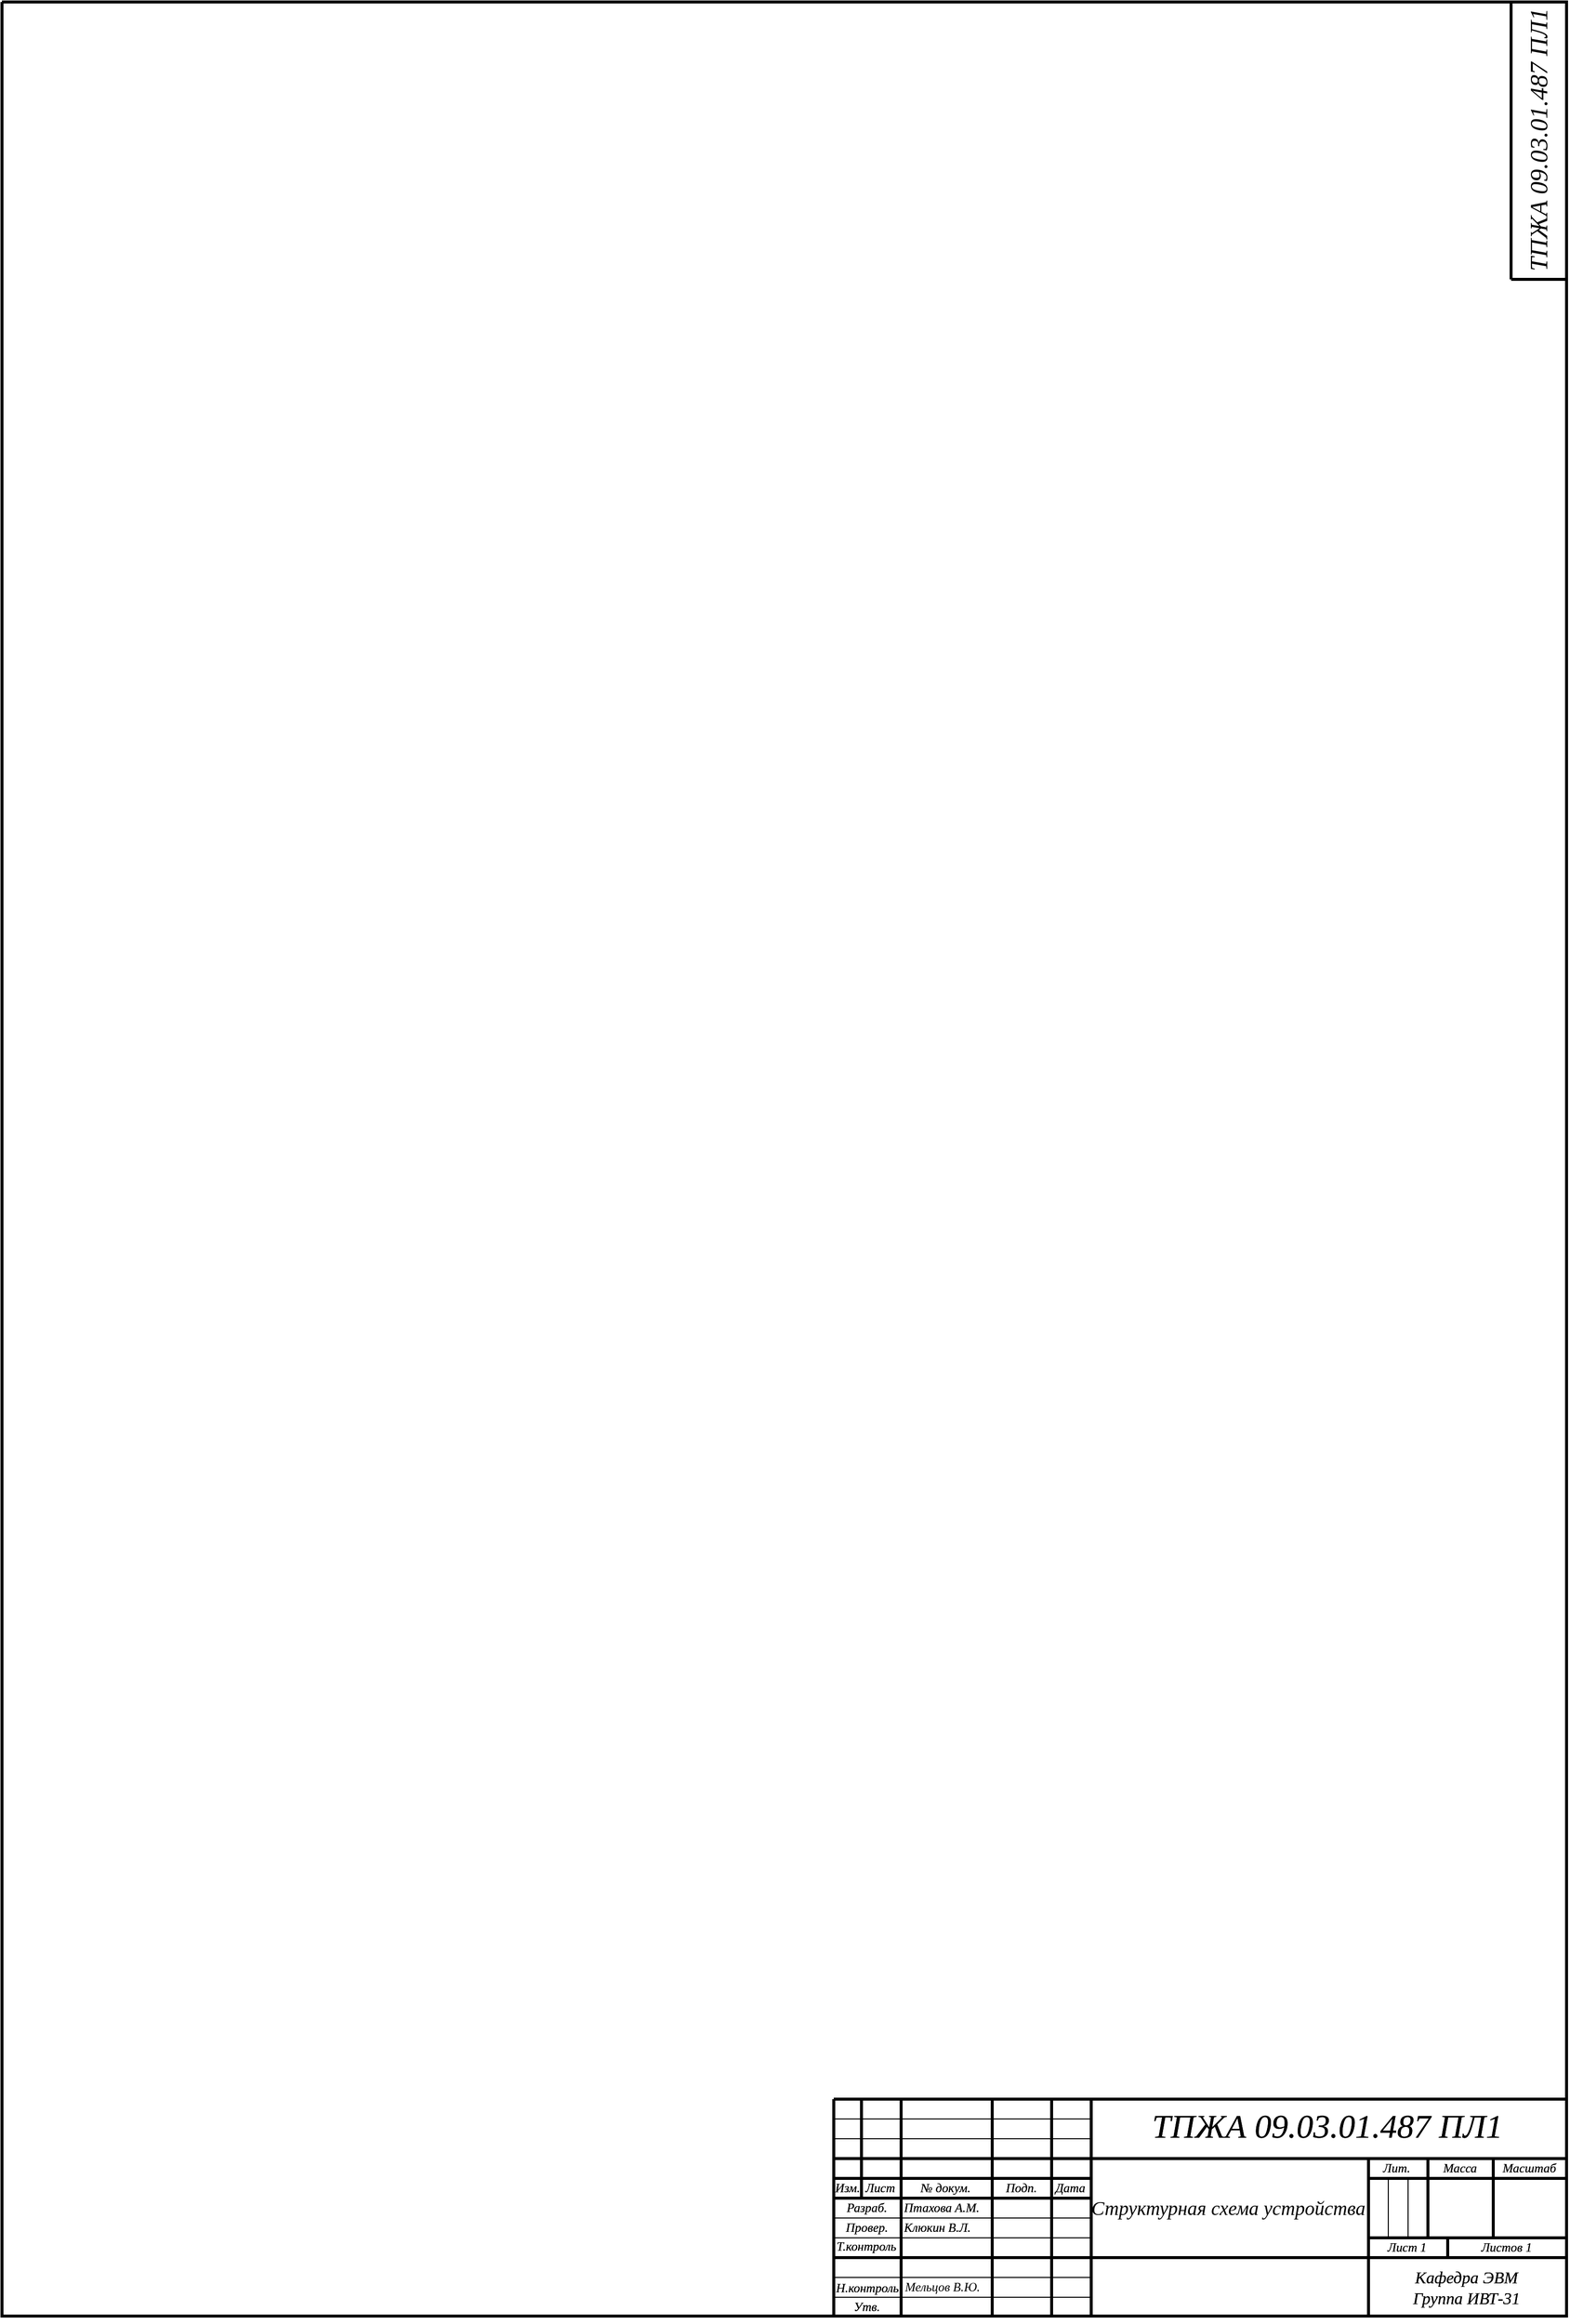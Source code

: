 <mxfile version="22.1.14" type="device">
  <diagram name="Страница — 1" id="F9aMmNUYxdNKwFEJwSNs">
    <mxGraphModel dx="5463" dy="10335" grid="1" gridSize="10" guides="1" tooltips="1" connect="1" arrows="1" fold="1" page="1" pageScale="1" pageWidth="1169" pageHeight="1654" math="0" shadow="0">
      <root>
        <mxCell id="0" />
        <mxCell id="1" parent="0" />
        <mxCell id="rEJHbTGSHuWmZIYcSW5n-1" value="&lt;div style=&quot;font-size: 1px&quot;&gt;&lt;/div&gt;" style="verticalAlign=middle;align=center;vsdxID=417;rotation=90;fillColor=none;gradientColor=none;shape=stencil(nZBLDoAgDERP0z3SIyjew0SURgSD+Lu9kMZoXLhwN9O+tukAlrNpJg1SzDH4QW/URgNYgZTkjA4UkwJUgGXng+6DX1zLfmoymdXo17xh5zmRJ6Q42BWCfc2oJfdAr+Yv+AP9Cb7OJ3H/2JG1HNGz/84klThPVCc=);strokeColor=#000000;strokeWidth=3;points=[];labelBackgroundColor=none;rounded=0;html=1;whiteSpace=wrap;" vertex="1" parent="1">
          <mxGeometry x="-4468" y="-8892" width="2336" height="1580" as="geometry" />
        </mxCell>
        <mxCell id="rEJHbTGSHuWmZIYcSW5n-2" value="" style="group" vertex="1" connectable="0" parent="1">
          <mxGeometry x="-3254" y="-7155" width="744" height="223" as="geometry" />
        </mxCell>
        <UserObject label="" tags="Фон" id="rEJHbTGSHuWmZIYcSW5n-3">
          <mxCell style="vsdxID=660;edgeStyle=none;startArrow=none;endArrow=none;startSize=5;endSize=5;strokeWidth=3;strokeColor=#000000;spacingTop=0;spacingBottom=0;spacingLeft=0;spacingRight=0;verticalAlign=middle;html=1;labelBackgroundColor=none;rounded=0;" edge="1" parent="rEJHbTGSHuWmZIYcSW5n-2">
            <mxGeometry relative="1" as="geometry">
              <Array as="points" />
              <mxPoint x="4" y="222" as="sourcePoint" />
              <mxPoint x="4" y="2" as="targetPoint" />
            </mxGeometry>
          </mxCell>
        </UserObject>
        <UserObject label="" tags="Фон" id="rEJHbTGSHuWmZIYcSW5n-4">
          <mxCell style="vsdxID=661;edgeStyle=none;startArrow=none;endArrow=none;startSize=5;endSize=5;strokeWidth=3;strokeColor=#000000;spacingTop=0;spacingBottom=0;spacingLeft=0;spacingRight=0;verticalAlign=middle;html=1;labelBackgroundColor=none;rounded=0;" edge="1" parent="rEJHbTGSHuWmZIYcSW5n-2">
            <mxGeometry relative="1" as="geometry">
              <mxPoint as="offset" />
              <Array as="points" />
              <mxPoint x="4" y="2" as="sourcePoint" />
              <mxPoint x="744" y="2" as="targetPoint" />
            </mxGeometry>
          </mxCell>
        </UserObject>
        <UserObject label="" tags="Фон" id="rEJHbTGSHuWmZIYcSW5n-5">
          <mxCell style="vsdxID=662;edgeStyle=none;startArrow=none;endArrow=none;startSize=5;endSize=5;strokeWidth=3;strokeColor=#000000;spacingTop=0;spacingBottom=0;spacingLeft=0;spacingRight=0;verticalAlign=middle;html=1;labelBackgroundColor=none;rounded=0;" edge="1" parent="rEJHbTGSHuWmZIYcSW5n-2">
            <mxGeometry relative="1" as="geometry">
              <mxPoint as="offset" />
              <Array as="points" />
              <mxPoint x="4" y="62" as="sourcePoint" />
              <mxPoint x="744" y="62" as="targetPoint" />
            </mxGeometry>
          </mxCell>
        </UserObject>
        <UserObject label="&lt;div style=&quot;font-size: 1px&quot;&gt;&lt;/div&gt;" tags="Фон" id="rEJHbTGSHuWmZIYcSW5n-6">
          <mxCell style="vsdxID=663;edgeStyle=none;startArrow=none;endArrow=none;startSize=5;endSize=5;strokeWidth=3;strokeColor=#000000;spacingTop=0;spacingBottom=0;spacingLeft=0;spacingRight=0;verticalAlign=middle;html=1;labelBackgroundColor=none;rounded=0;align=center;" edge="1" parent="rEJHbTGSHuWmZIYcSW5n-2">
            <mxGeometry relative="1" as="geometry">
              <mxPoint as="offset" />
              <Array as="points" />
              <mxPoint x="4" y="162" as="sourcePoint" />
              <mxPoint x="744" y="162" as="targetPoint" />
            </mxGeometry>
          </mxCell>
        </UserObject>
        <UserObject label="" tags="Фон" id="rEJHbTGSHuWmZIYcSW5n-7">
          <mxCell style="vsdxID=664;edgeStyle=none;startArrow=none;endArrow=none;startSize=5;endSize=5;strokeWidth=3;strokeColor=#000000;spacingTop=0;spacingBottom=0;spacingLeft=0;spacingRight=0;verticalAlign=middle;html=1;labelBackgroundColor=none;rounded=0;" edge="1" parent="rEJHbTGSHuWmZIYcSW5n-2">
            <mxGeometry relative="1" as="geometry">
              <Array as="points" />
              <mxPoint x="72" y="222" as="sourcePoint" />
              <mxPoint x="72" y="2" as="targetPoint" />
            </mxGeometry>
          </mxCell>
        </UserObject>
        <UserObject label="" tags="Фон" id="rEJHbTGSHuWmZIYcSW5n-8">
          <mxCell style="vsdxID=665;edgeStyle=none;startArrow=none;endArrow=none;startSize=5;endSize=5;strokeWidth=3;strokeColor=#000000;spacingTop=0;spacingBottom=0;spacingLeft=0;spacingRight=0;verticalAlign=middle;html=1;labelBackgroundColor=none;rounded=0;" edge="1" parent="rEJHbTGSHuWmZIYcSW5n-2">
            <mxGeometry relative="1" as="geometry">
              <Array as="points" />
              <mxPoint x="164" y="222" as="sourcePoint" />
              <mxPoint x="164" y="2" as="targetPoint" />
            </mxGeometry>
          </mxCell>
        </UserObject>
        <UserObject label="" tags="Фон" id="rEJHbTGSHuWmZIYcSW5n-9">
          <mxCell style="vsdxID=666;edgeStyle=none;startArrow=none;endArrow=none;startSize=5;endSize=5;strokeWidth=3;strokeColor=#000000;spacingTop=0;spacingBottom=0;spacingLeft=0;spacingRight=0;verticalAlign=middle;html=1;labelBackgroundColor=none;rounded=0;" edge="1" parent="rEJHbTGSHuWmZIYcSW5n-2">
            <mxGeometry relative="1" as="geometry">
              <Array as="points" />
              <mxPoint x="224" y="222" as="sourcePoint" />
              <mxPoint x="224" y="2" as="targetPoint" />
            </mxGeometry>
          </mxCell>
        </UserObject>
        <UserObject label="" tags="Фон" id="rEJHbTGSHuWmZIYcSW5n-10">
          <mxCell style="vsdxID=667;edgeStyle=none;startArrow=none;endArrow=none;startSize=5;endSize=5;strokeWidth=3;strokeColor=#000000;spacingTop=0;spacingBottom=0;spacingLeft=0;spacingRight=0;verticalAlign=middle;html=1;labelBackgroundColor=none;rounded=0;" edge="1" parent="rEJHbTGSHuWmZIYcSW5n-2">
            <mxGeometry relative="1" as="geometry">
              <Array as="points" />
              <mxPoint x="264" y="222" as="sourcePoint" />
              <mxPoint x="264" y="2" as="targetPoint" />
            </mxGeometry>
          </mxCell>
        </UserObject>
        <UserObject label="" tags="Фон" id="rEJHbTGSHuWmZIYcSW5n-11">
          <mxCell style="vsdxID=668;edgeStyle=none;startArrow=none;endArrow=none;startSize=5;endSize=5;strokeWidth=3;strokeColor=#000000;spacingTop=0;spacingBottom=0;spacingLeft=0;spacingRight=0;verticalAlign=middle;html=1;labelBackgroundColor=none;rounded=0;" edge="1" parent="rEJHbTGSHuWmZIYcSW5n-2">
            <mxGeometry relative="1" as="geometry">
              <Array as="points" />
              <mxPoint x="544" y="222" as="sourcePoint" />
              <mxPoint x="544" y="62" as="targetPoint" />
            </mxGeometry>
          </mxCell>
        </UserObject>
        <UserObject label="" tags="Фон" id="rEJHbTGSHuWmZIYcSW5n-12">
          <mxCell style="vsdxID=669;edgeStyle=none;startArrow=none;endArrow=none;startSize=5;endSize=5;strokeColor=#000000;spacingTop=0;spacingBottom=0;spacingLeft=0;spacingRight=0;verticalAlign=middle;html=1;labelBackgroundColor=none;rounded=0;" edge="1" parent="rEJHbTGSHuWmZIYcSW5n-2">
            <mxGeometry relative="1" as="geometry">
              <mxPoint as="offset" />
              <Array as="points" />
              <mxPoint x="4" y="202" as="sourcePoint" />
              <mxPoint x="264" y="202" as="targetPoint" />
            </mxGeometry>
          </mxCell>
        </UserObject>
        <UserObject label="&lt;div style=&quot;font-size: 1px&quot;&gt;&lt;/div&gt;" tags="Фон" id="rEJHbTGSHuWmZIYcSW5n-13">
          <mxCell style="vsdxID=670;edgeStyle=none;startArrow=none;endArrow=none;startSize=5;endSize=5;strokeColor=#000000;spacingTop=0;spacingBottom=0;spacingLeft=0;spacingRight=0;verticalAlign=middle;html=1;labelBackgroundColor=none;rounded=0;align=center;" edge="1" parent="rEJHbTGSHuWmZIYcSW5n-2">
            <mxGeometry relative="1" as="geometry">
              <mxPoint as="offset" />
              <Array as="points" />
              <mxPoint x="4" y="182" as="sourcePoint" />
              <mxPoint x="264" y="182" as="targetPoint" />
            </mxGeometry>
          </mxCell>
        </UserObject>
        <UserObject label="" tags="Фон" id="rEJHbTGSHuWmZIYcSW5n-14">
          <mxCell style="vsdxID=671;edgeStyle=none;startArrow=none;endArrow=none;startSize=5;endSize=5;strokeColor=#000000;spacingTop=0;spacingBottom=0;spacingLeft=0;spacingRight=0;verticalAlign=middle;html=1;labelBackgroundColor=none;rounded=0;" edge="1" parent="rEJHbTGSHuWmZIYcSW5n-2">
            <mxGeometry relative="1" as="geometry">
              <mxPoint as="offset" />
              <Array as="points" />
              <mxPoint x="4" y="142" as="sourcePoint" />
              <mxPoint x="264" y="142" as="targetPoint" />
            </mxGeometry>
          </mxCell>
        </UserObject>
        <UserObject label="" tags="Фон" id="rEJHbTGSHuWmZIYcSW5n-15">
          <mxCell style="vsdxID=672;edgeStyle=none;startArrow=none;endArrow=none;startSize=5;endSize=5;strokeColor=#000000;spacingTop=0;spacingBottom=0;spacingLeft=0;spacingRight=0;verticalAlign=middle;html=1;labelBackgroundColor=none;rounded=0;" edge="1" parent="rEJHbTGSHuWmZIYcSW5n-2">
            <mxGeometry relative="1" as="geometry">
              <mxPoint as="offset" />
              <Array as="points" />
              <mxPoint x="4" y="122" as="sourcePoint" />
              <mxPoint x="264" y="122" as="targetPoint" />
            </mxGeometry>
          </mxCell>
        </UserObject>
        <UserObject label="&lt;div style=&quot;font-size: 1px&quot;&gt;&lt;/div&gt;" tags="Фон" id="rEJHbTGSHuWmZIYcSW5n-16">
          <mxCell style="vsdxID=673;edgeStyle=none;startArrow=none;endArrow=none;startSize=5;endSize=5;strokeWidth=3;strokeColor=#000000;spacingTop=0;spacingBottom=0;spacingLeft=0;spacingRight=0;verticalAlign=middle;html=1;labelBackgroundColor=none;rounded=0;align=center;" edge="1" parent="rEJHbTGSHuWmZIYcSW5n-2">
            <mxGeometry relative="1" as="geometry">
              <mxPoint as="offset" />
              <Array as="points" />
              <mxPoint x="4" y="102" as="sourcePoint" />
              <mxPoint x="264" y="102" as="targetPoint" />
            </mxGeometry>
          </mxCell>
        </UserObject>
        <UserObject label="" tags="Фон" id="rEJHbTGSHuWmZIYcSW5n-17">
          <mxCell style="vsdxID=674;edgeStyle=none;startArrow=none;endArrow=none;startSize=5;endSize=5;strokeWidth=3;strokeColor=#000000;spacingTop=0;spacingBottom=0;spacingLeft=0;spacingRight=0;verticalAlign=middle;html=1;labelBackgroundColor=none;rounded=0;" edge="1" parent="rEJHbTGSHuWmZIYcSW5n-2">
            <mxGeometry relative="1" as="geometry">
              <mxPoint as="offset" />
              <Array as="points" />
              <mxPoint x="4" y="82" as="sourcePoint" />
              <mxPoint x="264" y="82" as="targetPoint" />
            </mxGeometry>
          </mxCell>
        </UserObject>
        <UserObject label="" tags="Фон" id="rEJHbTGSHuWmZIYcSW5n-18">
          <mxCell style="vsdxID=675;edgeStyle=none;startArrow=none;endArrow=none;startSize=5;endSize=5;strokeColor=#000000;spacingTop=0;spacingBottom=0;spacingLeft=0;spacingRight=0;verticalAlign=middle;html=1;labelBackgroundColor=none;rounded=0;" edge="1" parent="rEJHbTGSHuWmZIYcSW5n-2">
            <mxGeometry relative="1" as="geometry">
              <mxPoint as="offset" />
              <Array as="points" />
              <mxPoint x="4" y="42" as="sourcePoint" />
              <mxPoint x="264" y="42" as="targetPoint" />
            </mxGeometry>
          </mxCell>
        </UserObject>
        <UserObject label="" tags="Фон" id="rEJHbTGSHuWmZIYcSW5n-19">
          <mxCell style="vsdxID=676;edgeStyle=none;startArrow=none;endArrow=none;startSize=5;endSize=5;strokeColor=#000000;spacingTop=0;spacingBottom=0;spacingLeft=0;spacingRight=0;verticalAlign=middle;html=1;labelBackgroundColor=none;rounded=0;" edge="1" parent="rEJHbTGSHuWmZIYcSW5n-2">
            <mxGeometry relative="1" as="geometry">
              <mxPoint as="offset" />
              <Array as="points" />
              <mxPoint x="4" y="22" as="sourcePoint" />
              <mxPoint x="264" y="22" as="targetPoint" />
            </mxGeometry>
          </mxCell>
        </UserObject>
        <UserObject label="" tags="Фон" id="rEJHbTGSHuWmZIYcSW5n-20">
          <mxCell style="vsdxID=677;edgeStyle=none;startArrow=none;endArrow=none;startSize=5;endSize=5;strokeWidth=3;strokeColor=#000000;spacingTop=0;spacingBottom=0;spacingLeft=0;spacingRight=0;verticalAlign=middle;html=1;labelBackgroundColor=none;rounded=0;" edge="1" parent="rEJHbTGSHuWmZIYcSW5n-2">
            <mxGeometry relative="1" as="geometry">
              <Array as="points" />
              <mxPoint x="32" y="2" as="sourcePoint" />
              <mxPoint x="32" y="102" as="targetPoint" />
            </mxGeometry>
          </mxCell>
        </UserObject>
        <mxCell id="rEJHbTGSHuWmZIYcSW5n-21" value="&lt;div style=&quot;font-size: 1px&quot;&gt;&lt;/div&gt;" style="text;vsdxID=677;edgeStyle=none;startArrow=none;endArrow=none;startSize=5;endSize=5;strokeWidth=3;strokeColor=none;spacingTop=0;spacingBottom=0;spacingLeft=0;spacingRight=0;verticalAlign=middle;html=1;labelBackgroundColor=none;rounded=0;align=center;fillColor=none;gradientColor=none;whiteSpace=wrap;;html=1;;rotation=270" vertex="1" parent="rEJHbTGSHuWmZIYcSW5n-20">
          <mxGeometry width="100" height="1" relative="1" as="geometry">
            <mxPoint x="-50" y="-0.5" as="offset" />
          </mxGeometry>
        </mxCell>
        <UserObject label="" tags="Фон" id="rEJHbTGSHuWmZIYcSW5n-22">
          <mxCell style="vsdxID=678;edgeStyle=none;startArrow=none;endArrow=none;startSize=5;endSize=5;strokeWidth=3;strokeColor=#000000;spacingTop=0;spacingBottom=0;spacingLeft=0;spacingRight=0;verticalAlign=middle;html=1;labelBackgroundColor=none;rounded=0;" edge="1" parent="rEJHbTGSHuWmZIYcSW5n-2">
            <mxGeometry relative="1" as="geometry">
              <mxPoint as="offset" />
              <Array as="points" />
              <mxPoint x="544" y="142" as="sourcePoint" />
              <mxPoint x="744" y="142" as="targetPoint" />
            </mxGeometry>
          </mxCell>
        </UserObject>
        <UserObject label="" tags="Фон" id="rEJHbTGSHuWmZIYcSW5n-23">
          <mxCell style="vsdxID=679;edgeStyle=none;startArrow=none;endArrow=none;startSize=5;endSize=5;strokeWidth=3;strokeColor=#000000;spacingTop=0;spacingBottom=0;spacingLeft=0;spacingRight=0;verticalAlign=middle;html=1;labelBackgroundColor=none;rounded=0;" edge="1" parent="rEJHbTGSHuWmZIYcSW5n-2">
            <mxGeometry relative="1" as="geometry">
              <mxPoint as="offset" />
              <Array as="points" />
              <mxPoint x="544" y="82" as="sourcePoint" />
              <mxPoint x="744" y="82" as="targetPoint" />
            </mxGeometry>
          </mxCell>
        </UserObject>
        <UserObject label="" tags="Фон" id="rEJHbTGSHuWmZIYcSW5n-24">
          <mxCell style="vsdxID=680;edgeStyle=none;startArrow=none;endArrow=none;startSize=5;endSize=5;strokeColor=#000000;spacingTop=0;spacingBottom=0;spacingLeft=0;spacingRight=0;verticalAlign=middle;html=1;labelBackgroundColor=none;rounded=0;" edge="1" parent="rEJHbTGSHuWmZIYcSW5n-2">
            <mxGeometry relative="1" as="geometry">
              <Array as="points" />
              <mxPoint x="564" y="82" as="sourcePoint" />
              <mxPoint x="564" y="142" as="targetPoint" />
            </mxGeometry>
          </mxCell>
        </UserObject>
        <UserObject label="" tags="Фон" id="rEJHbTGSHuWmZIYcSW5n-25">
          <mxCell style="vsdxID=681;edgeStyle=none;startArrow=none;endArrow=none;startSize=5;endSize=5;strokeColor=#000000;spacingTop=0;spacingBottom=0;spacingLeft=0;spacingRight=0;verticalAlign=middle;html=1;labelBackgroundColor=none;rounded=0;" edge="1" parent="rEJHbTGSHuWmZIYcSW5n-2">
            <mxGeometry relative="1" as="geometry">
              <Array as="points" />
              <mxPoint x="584" y="82" as="sourcePoint" />
              <mxPoint x="584" y="142" as="targetPoint" />
            </mxGeometry>
          </mxCell>
        </UserObject>
        <UserObject label="" tags="Фон" id="rEJHbTGSHuWmZIYcSW5n-26">
          <mxCell style="vsdxID=682;edgeStyle=none;startArrow=none;endArrow=none;startSize=5;endSize=5;strokeWidth=3;strokeColor=#000000;spacingTop=0;spacingBottom=0;spacingLeft=0;spacingRight=0;verticalAlign=middle;html=1;labelBackgroundColor=none;rounded=0;" edge="1" parent="rEJHbTGSHuWmZIYcSW5n-2">
            <mxGeometry relative="1" as="geometry">
              <Array as="points" />
              <mxPoint x="604" y="62" as="sourcePoint" />
              <mxPoint x="604" y="142" as="targetPoint" />
            </mxGeometry>
          </mxCell>
        </UserObject>
        <UserObject label="" tags="Фон" id="rEJHbTGSHuWmZIYcSW5n-27">
          <mxCell style="vsdxID=683;edgeStyle=none;startArrow=none;endArrow=none;startSize=5;endSize=5;strokeWidth=3;strokeColor=#000000;spacingTop=0;spacingBottom=0;spacingLeft=0;spacingRight=0;verticalAlign=middle;html=1;labelBackgroundColor=none;rounded=0;" edge="1" parent="rEJHbTGSHuWmZIYcSW5n-2">
            <mxGeometry relative="1" as="geometry">
              <Array as="points" />
              <mxPoint x="670" y="62" as="sourcePoint" />
              <mxPoint x="670" y="142" as="targetPoint" />
            </mxGeometry>
          </mxCell>
        </UserObject>
        <UserObject label="" tags="Фон" id="rEJHbTGSHuWmZIYcSW5n-28">
          <mxCell style="vsdxID=684;edgeStyle=none;startArrow=none;endArrow=none;startSize=5;endSize=5;strokeWidth=3;strokeColor=#000000;spacingTop=0;spacingBottom=0;spacingLeft=0;spacingRight=0;verticalAlign=middle;html=1;labelBackgroundColor=none;rounded=0;" edge="1" parent="rEJHbTGSHuWmZIYcSW5n-2">
            <mxGeometry relative="1" as="geometry">
              <Array as="points" />
              <mxPoint x="624" y="142" as="sourcePoint" />
              <mxPoint x="624" y="162" as="targetPoint" />
            </mxGeometry>
          </mxCell>
        </UserObject>
        <UserObject label="&lt;div style=&quot;font-size: 1px&quot;&gt;&lt;font style=&quot;font-size:12.7px;font-family:GOST type A;color:#000000;direction:ltr;letter-spacing:0px;line-height:120%;opacity:1&quot;&gt;&lt;i&gt;Н.контроль&lt;br/&gt;&lt;/i&gt;&lt;/font&gt;&lt;/div&gt;" tags="Фон" id="rEJHbTGSHuWmZIYcSW5n-29">
          <mxCell style="verticalAlign=middle;align=center;vsdxID=685;fillColor=none;gradientColor=none;strokeColor=none;points=[];labelBackgroundColor=none;rounded=0;html=1;whiteSpace=wrap;" vertex="1" parent="rEJHbTGSHuWmZIYcSW5n-2">
            <mxGeometry y="183" width="76" height="19" as="geometry" />
          </mxCell>
        </UserObject>
        <UserObject label="&lt;div style=&quot;font-size: 1px&quot;&gt;&lt;font style=&quot;font-size:12.7px;font-family:GOST type A;color:#000000;direction:ltr;letter-spacing:0px;line-height:120%;opacity:1&quot;&gt;&lt;i&gt;Утв.&lt;br/&gt;&lt;/i&gt;&lt;/font&gt;&lt;/div&gt;" tags="Фон" id="rEJHbTGSHuWmZIYcSW5n-30">
          <mxCell style="verticalAlign=middle;align=center;vsdxID=686;fillColor=none;gradientColor=none;strokeColor=none;points=[];labelBackgroundColor=none;rounded=0;html=1;whiteSpace=wrap;" vertex="1" parent="rEJHbTGSHuWmZIYcSW5n-2">
            <mxGeometry x="5" y="202" width="65" height="19" as="geometry" />
          </mxCell>
        </UserObject>
        <UserObject label="&lt;div style=&quot;font-size: 1px&quot;&gt;&lt;font style=&quot;font-size:12.7px;font-family:GOST type A;color:#000000;direction:ltr;letter-spacing:0px;line-height:120%;opacity:1&quot;&gt;&lt;i&gt;Т.контроль&lt;br/&gt;&lt;/i&gt;&lt;/font&gt;&lt;/div&gt;" tags="Фон" id="rEJHbTGSHuWmZIYcSW5n-31">
          <mxCell style="verticalAlign=middle;align=center;vsdxID=687;fillColor=none;gradientColor=none;strokeColor=none;points=[];labelBackgroundColor=none;rounded=0;html=1;whiteSpace=wrap;" vertex="1" parent="rEJHbTGSHuWmZIYcSW5n-2">
            <mxGeometry y="142" width="74" height="18" as="geometry" />
          </mxCell>
        </UserObject>
        <UserObject label="&lt;div style=&quot;font-size: 1px&quot;&gt;&lt;font style=&quot;font-size:12.7px;font-family:GOST type A;color:#000000;direction:ltr;letter-spacing:0px;line-height:120%;opacity:1&quot;&gt;&lt;i&gt;Провер.&lt;br/&gt;&lt;/i&gt;&lt;/font&gt;&lt;/div&gt;" tags="Фон" id="rEJHbTGSHuWmZIYcSW5n-32">
          <mxCell style="verticalAlign=middle;align=center;vsdxID=688;fillColor=none;gradientColor=none;strokeColor=none;points=[];labelBackgroundColor=none;rounded=0;html=1;whiteSpace=wrap;" vertex="1" parent="rEJHbTGSHuWmZIYcSW5n-2">
            <mxGeometry x="5" y="122" width="65" height="19" as="geometry" />
          </mxCell>
        </UserObject>
        <UserObject label="&lt;div style=&quot;font-size: 1px&quot;&gt;&lt;font style=&quot;font-size:12.7px;font-family:GOST type A;color:#000000;direction:ltr;letter-spacing:0px;line-height:120%;opacity:1&quot;&gt;&lt;i&gt;Разраб.&lt;br/&gt;&lt;/i&gt;&lt;/font&gt;&lt;/div&gt;" tags="Фон" id="rEJHbTGSHuWmZIYcSW5n-33">
          <mxCell style="verticalAlign=middle;align=center;vsdxID=689;fillColor=none;gradientColor=none;strokeColor=none;points=[];labelBackgroundColor=none;rounded=0;html=1;whiteSpace=wrap;" vertex="1" parent="rEJHbTGSHuWmZIYcSW5n-2">
            <mxGeometry x="5" y="103" width="65" height="17" as="geometry" />
          </mxCell>
        </UserObject>
        <UserObject label="&lt;div style=&quot;font-size: 1px&quot;&gt;&lt;font style=&quot;font-size:12.7px;font-family:GOST type A;color:#000000;direction:ltr;letter-spacing:0px;line-height:120%;opacity:1&quot;&gt;&lt;i&gt;Изм.&lt;br/&gt;&lt;/i&gt;&lt;/font&gt;&lt;/div&gt;" tags="Фон" id="rEJHbTGSHuWmZIYcSW5n-34">
          <mxCell style="verticalAlign=middle;align=center;vsdxID=690;fillColor=none;gradientColor=none;strokeColor=none;points=[];labelBackgroundColor=none;rounded=0;html=1;whiteSpace=wrap;" vertex="1" parent="rEJHbTGSHuWmZIYcSW5n-2">
            <mxGeometry y="83" width="36" height="17" as="geometry" />
          </mxCell>
        </UserObject>
        <UserObject label="&lt;div style=&quot;font-size: 1px&quot;&gt;&lt;font style=&quot;font-size:12.7px;font-family:GOST type A;color:#000000;direction:ltr;letter-spacing:0px;line-height:120%;opacity:1&quot;&gt;&lt;i&gt;Лист&lt;br/&gt;&lt;/i&gt;&lt;/font&gt;&lt;/div&gt;" tags="Фон" id="rEJHbTGSHuWmZIYcSW5n-35">
          <mxCell style="verticalAlign=middle;align=center;vsdxID=691;fillColor=none;gradientColor=none;strokeColor=none;points=[];labelBackgroundColor=none;rounded=0;html=1;whiteSpace=wrap;" vertex="1" parent="rEJHbTGSHuWmZIYcSW5n-2">
            <mxGeometry x="30" y="83" width="42" height="17" as="geometry" />
          </mxCell>
        </UserObject>
        <UserObject label="&lt;div style=&quot;font-size: 1px&quot;&gt;&lt;font style=&quot;font-size:12.7px;font-family:GOST type A;color:#000000;direction:ltr;letter-spacing:0px;line-height:120%;opacity:1&quot;&gt;&lt;i&gt;№ докум.&lt;br/&gt;&lt;/i&gt;&lt;/font&gt;&lt;/div&gt;" tags="Фон" id="rEJHbTGSHuWmZIYcSW5n-36">
          <mxCell style="verticalAlign=middle;align=center;vsdxID=692;fillColor=none;gradientColor=none;strokeColor=none;points=[];labelBackgroundColor=none;rounded=0;html=1;whiteSpace=wrap;" vertex="1" parent="rEJHbTGSHuWmZIYcSW5n-2">
            <mxGeometry x="73" y="83" width="88" height="17" as="geometry" />
          </mxCell>
        </UserObject>
        <UserObject label="&lt;div style=&quot;font-size: 1px&quot;&gt;&lt;p style=&quot;align:left;margin-left:0;margin-right:0;margin-top:0px;margin-bottom:0px;text-indent:0;valign:middle;direction:ltr;&quot;&gt;&lt;font style=&quot;font-size:12.7px;font-family:GOST type A;color:#000000;direction:ltr;letter-spacing:0px;line-height:120%;opacity:1&quot;&gt;&lt;i&gt;Птахова А.М.&lt;br&gt;&lt;/i&gt;&lt;/font&gt;&lt;/p&gt;&lt;/div&gt;" tags="Фон" id="rEJHbTGSHuWmZIYcSW5n-37">
          <mxCell style="verticalAlign=middle;align=left;vsdxID=693;fillColor=none;gradientColor=none;strokeColor=none;points=[];labelBackgroundColor=none;rounded=0;html=1;whiteSpace=wrap;" vertex="1" parent="rEJHbTGSHuWmZIYcSW5n-2">
            <mxGeometry x="73" y="102" width="88" height="19" as="geometry" />
          </mxCell>
        </UserObject>
        <UserObject label="&lt;div style=&quot;font-size: 1px&quot;&gt;&lt;font style=&quot;font-size:12.7px;font-family:GOST type A;color:#000000;direction:ltr;letter-spacing:0px;line-height:120%;opacity:1&quot;&gt;&lt;i&gt;Подп.&lt;br/&gt;&lt;/i&gt;&lt;/font&gt;&lt;/div&gt;" tags="Фон" id="rEJHbTGSHuWmZIYcSW5n-38">
          <mxCell style="verticalAlign=middle;align=center;vsdxID=694;fillColor=none;gradientColor=none;strokeColor=none;points=[];labelBackgroundColor=none;rounded=0;html=1;whiteSpace=wrap;" vertex="1" parent="rEJHbTGSHuWmZIYcSW5n-2">
            <mxGeometry x="165" y="83" width="57" height="17" as="geometry" />
          </mxCell>
        </UserObject>
        <UserObject label="&lt;div style=&quot;font-size: 1px&quot;&gt;&lt;font style=&quot;font-size:12.7px;font-family:GOST type A;color:#000000;direction:ltr;letter-spacing:0px;line-height:120%;opacity:1&quot;&gt;&lt;i&gt;Дата&lt;br/&gt;&lt;/i&gt;&lt;/font&gt;&lt;/div&gt;" tags="Фон" id="rEJHbTGSHuWmZIYcSW5n-39">
          <mxCell style="verticalAlign=middle;align=center;vsdxID=695;fillColor=none;gradientColor=none;strokeColor=none;points=[];labelBackgroundColor=none;rounded=0;html=1;whiteSpace=wrap;" vertex="1" parent="rEJHbTGSHuWmZIYcSW5n-2">
            <mxGeometry x="222" y="83" width="42" height="17" as="geometry" />
          </mxCell>
        </UserObject>
        <UserObject label="&lt;div style=&quot;font-size: 1px&quot;&gt;&lt;font style=&quot;font-size:12.7px;font-family:GOST type A;color:#000000;direction:ltr;letter-spacing:0px;line-height:120%;opacity:1&quot;&gt;&lt;i&gt;Лит.&lt;br/&gt;&lt;/i&gt;&lt;/font&gt;&lt;/div&gt;" tags="Фон" id="rEJHbTGSHuWmZIYcSW5n-40">
          <mxCell style="verticalAlign=middle;align=center;vsdxID=696;fillColor=none;gradientColor=none;strokeColor=none;points=[];labelBackgroundColor=none;rounded=0;html=1;whiteSpace=wrap;" vertex="1" parent="rEJHbTGSHuWmZIYcSW5n-2">
            <mxGeometry x="544" y="63" width="57" height="17" as="geometry" />
          </mxCell>
        </UserObject>
        <UserObject label="&lt;div style=&quot;font-size: 1px&quot;&gt;&lt;font style=&quot;font-size:12.7px;font-family:GOST type A;color:#000000;direction:ltr;letter-spacing:0px;line-height:120%;opacity:1&quot;&gt;&lt;i&gt;Масса&lt;br/&gt;&lt;/i&gt;&lt;/font&gt;&lt;/div&gt;" tags="Фон" id="rEJHbTGSHuWmZIYcSW5n-41">
          <mxCell style="verticalAlign=middle;align=center;vsdxID=697;fillColor=none;gradientColor=none;strokeColor=none;points=[];labelBackgroundColor=none;rounded=0;html=1;whiteSpace=wrap;" vertex="1" parent="rEJHbTGSHuWmZIYcSW5n-2">
            <mxGeometry x="605" y="63" width="63" height="17" as="geometry" />
          </mxCell>
        </UserObject>
        <UserObject label="&lt;div style=&quot;font-size: 1px&quot;&gt;&lt;font style=&quot;font-size:12.7px;font-family:GOST type A;color:#000000;direction:ltr;letter-spacing:0px;line-height:120%;opacity:1&quot;&gt;&lt;i&gt;Масштаб&lt;br/&gt;&lt;/i&gt;&lt;/font&gt;&lt;/div&gt;" tags="Фон" id="rEJHbTGSHuWmZIYcSW5n-42">
          <mxCell style="verticalAlign=middle;align=center;vsdxID=698;fillColor=none;gradientColor=none;strokeColor=none;points=[];labelBackgroundColor=none;rounded=0;html=1;whiteSpace=wrap;" vertex="1" parent="rEJHbTGSHuWmZIYcSW5n-2">
            <mxGeometry x="671" y="63" width="71" height="17" as="geometry" />
          </mxCell>
        </UserObject>
        <UserObject label="&lt;div style=&quot;font-size: 1px&quot;&gt;&lt;font style=&quot;font-size:12.7px;font-family:GOST type A;color:#000000;direction:ltr;letter-spacing:0px;line-height:120%;opacity:1&quot;&gt;&lt;i&gt;Листов 1&lt;br&gt;&lt;/i&gt;&lt;/font&gt;&lt;/div&gt;" tags="Фон" id="rEJHbTGSHuWmZIYcSW5n-43">
          <mxCell style="verticalAlign=middle;align=center;vsdxID=699;fillColor=none;gradientColor=none;strokeColor=none;points=[];labelBackgroundColor=none;rounded=0;html=1;whiteSpace=wrap;" vertex="1" parent="rEJHbTGSHuWmZIYcSW5n-2">
            <mxGeometry x="625" y="143" width="117" height="17" as="geometry" />
          </mxCell>
        </UserObject>
        <UserObject label="&lt;div style=&quot;font-size: 1px&quot;&gt;&lt;font style=&quot;font-size:12.7px;font-family:GOST type A;color:#000000;direction:ltr;letter-spacing:0px;line-height:120%;opacity:1&quot;&gt;&lt;i&gt;Лист 1&lt;br&gt;&lt;/i&gt;&lt;/font&gt;&lt;/div&gt;" tags="Фон" id="rEJHbTGSHuWmZIYcSW5n-44">
          <mxCell style="verticalAlign=middle;align=center;vsdxID=700;fillColor=none;gradientColor=none;strokeColor=none;points=[];labelBackgroundColor=none;rounded=0;html=1;whiteSpace=wrap;" vertex="1" parent="rEJHbTGSHuWmZIYcSW5n-2">
            <mxGeometry x="545" y="143" width="76" height="17" as="geometry" />
          </mxCell>
        </UserObject>
        <UserObject label="&lt;div style=&quot;font-size: 1px&quot;&gt;&lt;p style=&quot;align:center;margin-left:0;margin-right:0;margin-top:0px;margin-bottom:0px;text-indent:0;valign:middle;direction:ltr;&quot;&gt;&lt;font style=&quot;font-size:33.87px;font-family:GOST type A;color:#000000;direction:ltr;letter-spacing:0px;line-height:120%;opacity:1&quot;&gt;&lt;i&gt;ТПЖА 09.03.01.487 ПЛ1&lt;br&gt;&lt;/i&gt;&lt;/font&gt;&lt;/p&gt;&lt;/div&gt;" tags="Фон" id="rEJHbTGSHuWmZIYcSW5n-45">
          <mxCell style="verticalAlign=middle;align=center;vsdxID=701;fillColor=none;gradientColor=none;strokeColor=none;points=[];labelBackgroundColor=none;rounded=0;html=1;whiteSpace=wrap;" vertex="1" parent="rEJHbTGSHuWmZIYcSW5n-2">
            <mxGeometry x="263" width="479" height="60" as="geometry" />
          </mxCell>
        </UserObject>
        <UserObject label="&lt;div style=&quot;font-size: 1px&quot;&gt;&lt;font style=&quot;font-size:19.76px;font-family:GOST type A;color:#000000;direction:ltr;letter-spacing:0px;line-height:120%;opacity:1&quot;&gt;&lt;i&gt;Структурная схема устройства&lt;/i&gt;&lt;/font&gt;&lt;/div&gt;" tags="Фон" id="rEJHbTGSHuWmZIYcSW5n-46">
          <mxCell style="verticalAlign=middle;align=center;vsdxID=702;fillColor=none;gradientColor=none;strokeColor=none;points=[];labelBackgroundColor=none;rounded=0;html=1;whiteSpace=wrap;" vertex="1" parent="rEJHbTGSHuWmZIYcSW5n-2">
            <mxGeometry x="263" y="61" width="279" height="101" as="geometry" />
          </mxCell>
        </UserObject>
        <UserObject label="&lt;div style=&quot;font-size: 1px&quot;&gt;&lt;p style=&quot;align:left;margin-left:0;margin-right:0;margin-top:0px;margin-bottom:0px;text-indent:0;valign:middle;direction:ltr;&quot;&gt;&lt;font style=&quot;font-size:12.7px;font-family:GOST type A;color:#000000;direction:ltr;letter-spacing:0px;line-height:120%;opacity:1&quot;&gt;&lt;i&gt;Клюкин В.Л.&lt;br&gt;&lt;/i&gt;&lt;/font&gt;&lt;/p&gt;&lt;/div&gt;" tags="Фон" id="rEJHbTGSHuWmZIYcSW5n-47">
          <mxCell style="verticalAlign=middle;align=left;vsdxID=703;fillColor=none;gradientColor=none;strokeColor=none;points=[];labelBackgroundColor=none;rounded=0;html=1;whiteSpace=wrap;" vertex="1" parent="rEJHbTGSHuWmZIYcSW5n-2">
            <mxGeometry x="73" y="121" width="88" height="21" as="geometry" />
          </mxCell>
        </UserObject>
        <UserObject label="&lt;div style=&quot;&quot;&gt;&lt;br&gt;&lt;/div&gt;" tags="Фон" id="rEJHbTGSHuWmZIYcSW5n-48">
          <mxCell style="verticalAlign=middle;align=center;vsdxID=704;fillColor=none;gradientColor=none;shape=stencil(nZBLDoAgDERP0z3SIyjew0SURgSD+Lu9kMZoXLhwN9O+tukAlrNpJg1SzDH4QW/URgNYgZTkjA4UkwJUgGXng+6DX1zLfmoymdXo17xh5zmRJ6Q42BWCfc2oJfdAr+Yv+AP9Cb7OJ3H/2JG1HNGz/84klThPVCc=);strokeColor=none;points=[];labelBackgroundColor=none;rounded=0;html=1;whiteSpace=wrap;" vertex="1" parent="rEJHbTGSHuWmZIYcSW5n-2">
            <mxGeometry x="263" y="159" width="280" height="60" as="geometry" />
          </mxCell>
        </UserObject>
        <UserObject label="&lt;div style=&quot;font-size: 1px&quot;&gt;&lt;font style=&quot;font-size:16.93px;font-family:GOST type A;color:#000000;direction:ltr;letter-spacing:0px;line-height:120%;opacity:1&quot;&gt;&lt;i&gt;Кафедра ЭВМ&lt;br&gt;Группа ИВТ-31&lt;br&gt;&lt;/i&gt;&lt;/font&gt;&lt;/div&gt;" tags="Фон" id="rEJHbTGSHuWmZIYcSW5n-49">
          <mxCell style="verticalAlign=middle;align=center;vsdxID=705;fillColor=none;gradientColor=none;shape=stencil(nZBLDoAgDERP0z3SIyjew0SURgSD+Lu9kMZoXLhwN9O+tukAlrNpJg1SzDH4QW/URgNYgZTkjA4UkwJUgGXng+6DX1zLfmoymdXo17xh5zmRJ6Q42BWCfc2oJfdAr+Yv+AP9Cb7OJ3H/2JG1HNGz/84klThPVCc=);strokeColor=none;points=[];labelBackgroundColor=none;rounded=0;html=1;whiteSpace=wrap;" vertex="1" parent="rEJHbTGSHuWmZIYcSW5n-2">
            <mxGeometry x="543" y="163" width="200" height="60" as="geometry" />
          </mxCell>
        </UserObject>
        <UserObject label="" tags="Фон" id="rEJHbTGSHuWmZIYcSW5n-50">
          <mxCell style="vsdxID=416;fillColor=none;gradientColor=none;points=[];labelBackgroundColor=none;rounded=0;strokeColor=none;html=1;whiteSpace=wrap;movable=0;resizable=0;rotatable=0;deletable=0;editable=0;connectable=0;" vertex="1" parent="1">
            <mxGeometry x="-4090" y="-9270" width="1580" height="2343" as="geometry" />
          </mxCell>
        </UserObject>
        <mxCell id="rEJHbTGSHuWmZIYcSW5n-51" value="&lt;div style=&quot;font-size: 1px&quot;&gt;&lt;/div&gt;" style="verticalAlign=middle;align=center;vsdxID=417;rotation=90;fillColor=none;gradientColor=none;shape=stencil(nZBLDoAgDERP0z3SIyjew0SURgSD+Lu9kMZoXLhwN9O+tukAlrNpJg1SzDH4QW/URgNYgZTkjA4UkwJUgGXng+6DX1zLfmoymdXo17xh5zmRJ6Q42BWCfc2oJfdAr+Yv+AP9Cb7OJ3H/2JG1HNGz/84klThPVCc=);strokeColor=#000000;strokeWidth=3;points=[];labelBackgroundColor=none;rounded=0;html=1;whiteSpace=wrap;" vertex="1" parent="rEJHbTGSHuWmZIYcSW5n-50">
          <mxGeometry x="-378" y="378" width="2336" height="1580" as="geometry" />
        </mxCell>
        <mxCell id="rEJHbTGSHuWmZIYcSW5n-52" style="vsdxID=466;fillColor=none;gradientColor=none;points=[];labelBackgroundColor=none;rounded=0;strokeColor=none;html=1;whiteSpace=wrap;" vertex="1" parent="rEJHbTGSHuWmZIYcSW5n-50">
          <mxGeometry x="1524" width="56" height="280" as="geometry" />
        </mxCell>
        <mxCell id="rEJHbTGSHuWmZIYcSW5n-53" style="vsdxID=467;fillColor=#FFFFFF;gradientColor=none;shape=stencil(nZBLDoAgDERP0z3SIyjew0SURgSD+Lu9kMZoXLhwN9O+tukAlrNpJg1SzDH4QW/URgNYgZTkjA4UkwJUgGXng+6DX1zLfmoymdXo17xh5zmRJ6Q42BWCfc2oJfdAr+Yv+AP9Cb7OJ3H/2JG1HNGz/84klThPVCc=);strokeWidth=3;points=[];labelBackgroundColor=none;rounded=0;html=1;whiteSpace=wrap;" vertex="1" parent="rEJHbTGSHuWmZIYcSW5n-52">
          <mxGeometry width="56" height="280" as="geometry" />
        </mxCell>
        <mxCell id="rEJHbTGSHuWmZIYcSW5n-54" value="&lt;div style=&quot;font-size: 1px&quot;&gt;&lt;p style=&quot;align:center;margin-left:0;margin-right:0;margin-top:0px;margin-bottom:0px;text-indent:0;valign:middle;direction:ltr;&quot;&gt;&lt;font style=&quot;font-size:25.4px;font-family:GOST type A;color:#000000;direction:ltr;letter-spacing:0px;line-height:120%;opacity:1&quot;&gt;&lt;i&gt;ТПЖА 09.03.01.487 ПЛ1&lt;/i&gt;&lt;/font&gt;&lt;font style=&quot;font-size:25.4px;font-family:0;color:#000000;direction:ltr;letter-spacing:0px;line-height:120%;opacity:1&quot;&gt;&lt;i&gt;&lt;br&gt;&lt;/i&gt;&lt;/font&gt;&lt;/p&gt;&lt;/div&gt;" style="verticalAlign=middle;align=center;vsdxID=468;rotation=270;fillColor=none;gradientColor=none;strokeColor=none;points=[];labelBackgroundColor=none;rounded=0;html=1;whiteSpace=wrap;" vertex="1" parent="rEJHbTGSHuWmZIYcSW5n-52">
          <mxGeometry x="-112" y="111" width="279" height="56" as="geometry" />
        </mxCell>
        <mxCell id="rEJHbTGSHuWmZIYcSW5n-55" value="" style="group" vertex="1" connectable="0" parent="rEJHbTGSHuWmZIYcSW5n-50">
          <mxGeometry x="836" y="2115" width="744" height="223" as="geometry" />
        </mxCell>
        <UserObject label="" tags="Фон" id="rEJHbTGSHuWmZIYcSW5n-56">
          <mxCell style="vsdxID=660;edgeStyle=none;startArrow=none;endArrow=none;startSize=5;endSize=5;strokeWidth=3;strokeColor=#000000;spacingTop=0;spacingBottom=0;spacingLeft=0;spacingRight=0;verticalAlign=middle;html=1;labelBackgroundColor=none;rounded=0;" edge="1" parent="rEJHbTGSHuWmZIYcSW5n-55">
            <mxGeometry relative="1" as="geometry">
              <Array as="points" />
              <mxPoint x="4" y="222" as="sourcePoint" />
              <mxPoint x="4" y="2" as="targetPoint" />
            </mxGeometry>
          </mxCell>
        </UserObject>
        <UserObject label="" tags="Фон" id="rEJHbTGSHuWmZIYcSW5n-57">
          <mxCell style="vsdxID=661;edgeStyle=none;startArrow=none;endArrow=none;startSize=5;endSize=5;strokeWidth=3;strokeColor=#000000;spacingTop=0;spacingBottom=0;spacingLeft=0;spacingRight=0;verticalAlign=middle;html=1;labelBackgroundColor=none;rounded=0;" edge="1" parent="rEJHbTGSHuWmZIYcSW5n-55">
            <mxGeometry relative="1" as="geometry">
              <mxPoint as="offset" />
              <Array as="points" />
              <mxPoint x="4" y="2" as="sourcePoint" />
              <mxPoint x="744" y="2" as="targetPoint" />
            </mxGeometry>
          </mxCell>
        </UserObject>
        <UserObject label="" tags="Фон" id="rEJHbTGSHuWmZIYcSW5n-58">
          <mxCell style="vsdxID=662;edgeStyle=none;startArrow=none;endArrow=none;startSize=5;endSize=5;strokeWidth=3;strokeColor=#000000;spacingTop=0;spacingBottom=0;spacingLeft=0;spacingRight=0;verticalAlign=middle;html=1;labelBackgroundColor=none;rounded=0;" edge="1" parent="rEJHbTGSHuWmZIYcSW5n-55">
            <mxGeometry relative="1" as="geometry">
              <mxPoint as="offset" />
              <Array as="points" />
              <mxPoint x="4" y="62" as="sourcePoint" />
              <mxPoint x="744" y="62" as="targetPoint" />
            </mxGeometry>
          </mxCell>
        </UserObject>
        <UserObject label="&lt;div style=&quot;font-size: 1px&quot;&gt;&lt;/div&gt;" tags="Фон" id="rEJHbTGSHuWmZIYcSW5n-59">
          <mxCell style="vsdxID=663;edgeStyle=none;startArrow=none;endArrow=none;startSize=5;endSize=5;strokeWidth=3;strokeColor=#000000;spacingTop=0;spacingBottom=0;spacingLeft=0;spacingRight=0;verticalAlign=middle;html=1;labelBackgroundColor=none;rounded=0;align=center;" edge="1" parent="rEJHbTGSHuWmZIYcSW5n-55">
            <mxGeometry relative="1" as="geometry">
              <mxPoint as="offset" />
              <Array as="points" />
              <mxPoint x="4" y="162" as="sourcePoint" />
              <mxPoint x="744" y="162" as="targetPoint" />
            </mxGeometry>
          </mxCell>
        </UserObject>
        <UserObject label="" tags="Фон" id="rEJHbTGSHuWmZIYcSW5n-60">
          <mxCell style="vsdxID=664;edgeStyle=none;startArrow=none;endArrow=none;startSize=5;endSize=5;strokeWidth=3;strokeColor=#000000;spacingTop=0;spacingBottom=0;spacingLeft=0;spacingRight=0;verticalAlign=middle;html=1;labelBackgroundColor=none;rounded=0;" edge="1" parent="rEJHbTGSHuWmZIYcSW5n-55">
            <mxGeometry relative="1" as="geometry">
              <Array as="points" />
              <mxPoint x="72" y="222" as="sourcePoint" />
              <mxPoint x="72" y="2" as="targetPoint" />
            </mxGeometry>
          </mxCell>
        </UserObject>
        <UserObject label="" tags="Фон" id="rEJHbTGSHuWmZIYcSW5n-61">
          <mxCell style="vsdxID=665;edgeStyle=none;startArrow=none;endArrow=none;startSize=5;endSize=5;strokeWidth=3;strokeColor=#000000;spacingTop=0;spacingBottom=0;spacingLeft=0;spacingRight=0;verticalAlign=middle;html=1;labelBackgroundColor=none;rounded=0;" edge="1" parent="rEJHbTGSHuWmZIYcSW5n-55">
            <mxGeometry relative="1" as="geometry">
              <Array as="points" />
              <mxPoint x="164" y="222" as="sourcePoint" />
              <mxPoint x="164" y="2" as="targetPoint" />
            </mxGeometry>
          </mxCell>
        </UserObject>
        <UserObject label="" tags="Фон" id="rEJHbTGSHuWmZIYcSW5n-62">
          <mxCell style="vsdxID=666;edgeStyle=none;startArrow=none;endArrow=none;startSize=5;endSize=5;strokeWidth=3;strokeColor=#000000;spacingTop=0;spacingBottom=0;spacingLeft=0;spacingRight=0;verticalAlign=middle;html=1;labelBackgroundColor=none;rounded=0;" edge="1" parent="rEJHbTGSHuWmZIYcSW5n-55">
            <mxGeometry relative="1" as="geometry">
              <Array as="points" />
              <mxPoint x="224" y="222" as="sourcePoint" />
              <mxPoint x="224" y="2" as="targetPoint" />
            </mxGeometry>
          </mxCell>
        </UserObject>
        <UserObject label="" tags="Фон" id="rEJHbTGSHuWmZIYcSW5n-63">
          <mxCell style="vsdxID=667;edgeStyle=none;startArrow=none;endArrow=none;startSize=5;endSize=5;strokeWidth=3;strokeColor=#000000;spacingTop=0;spacingBottom=0;spacingLeft=0;spacingRight=0;verticalAlign=middle;html=1;labelBackgroundColor=none;rounded=0;" edge="1" parent="rEJHbTGSHuWmZIYcSW5n-55">
            <mxGeometry relative="1" as="geometry">
              <Array as="points" />
              <mxPoint x="264" y="222" as="sourcePoint" />
              <mxPoint x="264" y="2" as="targetPoint" />
            </mxGeometry>
          </mxCell>
        </UserObject>
        <UserObject label="" tags="Фон" id="rEJHbTGSHuWmZIYcSW5n-64">
          <mxCell style="vsdxID=668;edgeStyle=none;startArrow=none;endArrow=none;startSize=5;endSize=5;strokeWidth=3;strokeColor=#000000;spacingTop=0;spacingBottom=0;spacingLeft=0;spacingRight=0;verticalAlign=middle;html=1;labelBackgroundColor=none;rounded=0;" edge="1" parent="rEJHbTGSHuWmZIYcSW5n-55">
            <mxGeometry relative="1" as="geometry">
              <Array as="points" />
              <mxPoint x="544" y="222" as="sourcePoint" />
              <mxPoint x="544" y="62" as="targetPoint" />
            </mxGeometry>
          </mxCell>
        </UserObject>
        <UserObject label="" tags="Фон" id="rEJHbTGSHuWmZIYcSW5n-65">
          <mxCell style="vsdxID=669;edgeStyle=none;startArrow=none;endArrow=none;startSize=5;endSize=5;strokeColor=#000000;spacingTop=0;spacingBottom=0;spacingLeft=0;spacingRight=0;verticalAlign=middle;html=1;labelBackgroundColor=none;rounded=0;" edge="1" parent="rEJHbTGSHuWmZIYcSW5n-55">
            <mxGeometry relative="1" as="geometry">
              <mxPoint as="offset" />
              <Array as="points" />
              <mxPoint x="4" y="202" as="sourcePoint" />
              <mxPoint x="264" y="202" as="targetPoint" />
            </mxGeometry>
          </mxCell>
        </UserObject>
        <UserObject label="&lt;div style=&quot;font-size: 1px&quot;&gt;&lt;/div&gt;" tags="Фон" id="rEJHbTGSHuWmZIYcSW5n-66">
          <mxCell style="vsdxID=670;edgeStyle=none;startArrow=none;endArrow=none;startSize=5;endSize=5;strokeColor=#000000;spacingTop=0;spacingBottom=0;spacingLeft=0;spacingRight=0;verticalAlign=middle;html=1;labelBackgroundColor=none;rounded=0;align=center;" edge="1" parent="rEJHbTGSHuWmZIYcSW5n-55">
            <mxGeometry relative="1" as="geometry">
              <mxPoint as="offset" />
              <Array as="points" />
              <mxPoint x="4" y="182" as="sourcePoint" />
              <mxPoint x="264" y="182" as="targetPoint" />
            </mxGeometry>
          </mxCell>
        </UserObject>
        <UserObject label="" tags="Фон" id="rEJHbTGSHuWmZIYcSW5n-67">
          <mxCell style="vsdxID=671;edgeStyle=none;startArrow=none;endArrow=none;startSize=5;endSize=5;strokeColor=#000000;spacingTop=0;spacingBottom=0;spacingLeft=0;spacingRight=0;verticalAlign=middle;html=1;labelBackgroundColor=none;rounded=0;" edge="1" parent="rEJHbTGSHuWmZIYcSW5n-55">
            <mxGeometry relative="1" as="geometry">
              <mxPoint as="offset" />
              <Array as="points" />
              <mxPoint x="4" y="142" as="sourcePoint" />
              <mxPoint x="264" y="142" as="targetPoint" />
            </mxGeometry>
          </mxCell>
        </UserObject>
        <UserObject label="" tags="Фон" id="rEJHbTGSHuWmZIYcSW5n-68">
          <mxCell style="vsdxID=672;edgeStyle=none;startArrow=none;endArrow=none;startSize=5;endSize=5;strokeColor=#000000;spacingTop=0;spacingBottom=0;spacingLeft=0;spacingRight=0;verticalAlign=middle;html=1;labelBackgroundColor=none;rounded=0;" edge="1" parent="rEJHbTGSHuWmZIYcSW5n-55">
            <mxGeometry relative="1" as="geometry">
              <mxPoint as="offset" />
              <Array as="points" />
              <mxPoint x="4" y="122" as="sourcePoint" />
              <mxPoint x="264" y="122" as="targetPoint" />
            </mxGeometry>
          </mxCell>
        </UserObject>
        <UserObject label="&lt;div style=&quot;font-size: 1px&quot;&gt;&lt;/div&gt;" tags="Фон" id="rEJHbTGSHuWmZIYcSW5n-69">
          <mxCell style="vsdxID=673;edgeStyle=none;startArrow=none;endArrow=none;startSize=5;endSize=5;strokeWidth=3;strokeColor=#000000;spacingTop=0;spacingBottom=0;spacingLeft=0;spacingRight=0;verticalAlign=middle;html=1;labelBackgroundColor=none;rounded=0;align=center;" edge="1" parent="rEJHbTGSHuWmZIYcSW5n-55">
            <mxGeometry relative="1" as="geometry">
              <mxPoint as="offset" />
              <Array as="points" />
              <mxPoint x="4" y="102" as="sourcePoint" />
              <mxPoint x="264" y="102" as="targetPoint" />
            </mxGeometry>
          </mxCell>
        </UserObject>
        <UserObject label="" tags="Фон" id="rEJHbTGSHuWmZIYcSW5n-70">
          <mxCell style="vsdxID=674;edgeStyle=none;startArrow=none;endArrow=none;startSize=5;endSize=5;strokeWidth=3;strokeColor=#000000;spacingTop=0;spacingBottom=0;spacingLeft=0;spacingRight=0;verticalAlign=middle;html=1;labelBackgroundColor=none;rounded=0;" edge="1" parent="rEJHbTGSHuWmZIYcSW5n-55">
            <mxGeometry relative="1" as="geometry">
              <mxPoint as="offset" />
              <Array as="points" />
              <mxPoint x="4" y="82" as="sourcePoint" />
              <mxPoint x="264" y="82" as="targetPoint" />
            </mxGeometry>
          </mxCell>
        </UserObject>
        <UserObject label="" tags="Фон" id="rEJHbTGSHuWmZIYcSW5n-71">
          <mxCell style="vsdxID=675;edgeStyle=none;startArrow=none;endArrow=none;startSize=5;endSize=5;strokeColor=#000000;spacingTop=0;spacingBottom=0;spacingLeft=0;spacingRight=0;verticalAlign=middle;html=1;labelBackgroundColor=none;rounded=0;" edge="1" parent="rEJHbTGSHuWmZIYcSW5n-55">
            <mxGeometry relative="1" as="geometry">
              <mxPoint as="offset" />
              <Array as="points" />
              <mxPoint x="4" y="42" as="sourcePoint" />
              <mxPoint x="264" y="42" as="targetPoint" />
            </mxGeometry>
          </mxCell>
        </UserObject>
        <UserObject label="" tags="Фон" id="rEJHbTGSHuWmZIYcSW5n-72">
          <mxCell style="vsdxID=676;edgeStyle=none;startArrow=none;endArrow=none;startSize=5;endSize=5;strokeColor=#000000;spacingTop=0;spacingBottom=0;spacingLeft=0;spacingRight=0;verticalAlign=middle;html=1;labelBackgroundColor=none;rounded=0;" edge="1" parent="rEJHbTGSHuWmZIYcSW5n-55">
            <mxGeometry relative="1" as="geometry">
              <mxPoint as="offset" />
              <Array as="points" />
              <mxPoint x="4" y="22" as="sourcePoint" />
              <mxPoint x="264" y="22" as="targetPoint" />
            </mxGeometry>
          </mxCell>
        </UserObject>
        <UserObject label="" tags="Фон" id="rEJHbTGSHuWmZIYcSW5n-73">
          <mxCell style="vsdxID=677;edgeStyle=none;startArrow=none;endArrow=none;startSize=5;endSize=5;strokeWidth=3;strokeColor=#000000;spacingTop=0;spacingBottom=0;spacingLeft=0;spacingRight=0;verticalAlign=middle;html=1;labelBackgroundColor=none;rounded=0;" edge="1" parent="rEJHbTGSHuWmZIYcSW5n-55">
            <mxGeometry relative="1" as="geometry">
              <Array as="points" />
              <mxPoint x="32" y="2" as="sourcePoint" />
              <mxPoint x="32" y="102" as="targetPoint" />
            </mxGeometry>
          </mxCell>
        </UserObject>
        <mxCell id="rEJHbTGSHuWmZIYcSW5n-74" value="&lt;div style=&quot;font-size: 1px&quot;&gt;&lt;/div&gt;" style="text;vsdxID=677;edgeStyle=none;startArrow=none;endArrow=none;startSize=5;endSize=5;strokeWidth=3;strokeColor=none;spacingTop=0;spacingBottom=0;spacingLeft=0;spacingRight=0;verticalAlign=middle;html=1;labelBackgroundColor=none;rounded=0;align=center;fillColor=none;gradientColor=none;whiteSpace=wrap;;html=1;;rotation=270" vertex="1" parent="rEJHbTGSHuWmZIYcSW5n-73">
          <mxGeometry width="100" height="1" relative="1" as="geometry">
            <mxPoint x="-50" y="-0.5" as="offset" />
          </mxGeometry>
        </mxCell>
        <UserObject label="" tags="Фон" id="rEJHbTGSHuWmZIYcSW5n-75">
          <mxCell style="vsdxID=678;edgeStyle=none;startArrow=none;endArrow=none;startSize=5;endSize=5;strokeWidth=3;strokeColor=#000000;spacingTop=0;spacingBottom=0;spacingLeft=0;spacingRight=0;verticalAlign=middle;html=1;labelBackgroundColor=none;rounded=0;" edge="1" parent="rEJHbTGSHuWmZIYcSW5n-55">
            <mxGeometry relative="1" as="geometry">
              <mxPoint as="offset" />
              <Array as="points" />
              <mxPoint x="544" y="142" as="sourcePoint" />
              <mxPoint x="744" y="142" as="targetPoint" />
            </mxGeometry>
          </mxCell>
        </UserObject>
        <UserObject label="" tags="Фон" id="rEJHbTGSHuWmZIYcSW5n-76">
          <mxCell style="vsdxID=679;edgeStyle=none;startArrow=none;endArrow=none;startSize=5;endSize=5;strokeWidth=3;strokeColor=#000000;spacingTop=0;spacingBottom=0;spacingLeft=0;spacingRight=0;verticalAlign=middle;html=1;labelBackgroundColor=none;rounded=0;" edge="1" parent="rEJHbTGSHuWmZIYcSW5n-55">
            <mxGeometry relative="1" as="geometry">
              <mxPoint as="offset" />
              <Array as="points" />
              <mxPoint x="544" y="82" as="sourcePoint" />
              <mxPoint x="744" y="82" as="targetPoint" />
            </mxGeometry>
          </mxCell>
        </UserObject>
        <UserObject label="" tags="Фон" id="rEJHbTGSHuWmZIYcSW5n-77">
          <mxCell style="vsdxID=680;edgeStyle=none;startArrow=none;endArrow=none;startSize=5;endSize=5;strokeColor=#000000;spacingTop=0;spacingBottom=0;spacingLeft=0;spacingRight=0;verticalAlign=middle;html=1;labelBackgroundColor=none;rounded=0;" edge="1" parent="rEJHbTGSHuWmZIYcSW5n-55">
            <mxGeometry relative="1" as="geometry">
              <Array as="points" />
              <mxPoint x="564" y="82" as="sourcePoint" />
              <mxPoint x="564" y="142" as="targetPoint" />
            </mxGeometry>
          </mxCell>
        </UserObject>
        <UserObject label="" tags="Фон" id="rEJHbTGSHuWmZIYcSW5n-78">
          <mxCell style="vsdxID=681;edgeStyle=none;startArrow=none;endArrow=none;startSize=5;endSize=5;strokeColor=#000000;spacingTop=0;spacingBottom=0;spacingLeft=0;spacingRight=0;verticalAlign=middle;html=1;labelBackgroundColor=none;rounded=0;" edge="1" parent="rEJHbTGSHuWmZIYcSW5n-55">
            <mxGeometry relative="1" as="geometry">
              <Array as="points" />
              <mxPoint x="584" y="82" as="sourcePoint" />
              <mxPoint x="584" y="142" as="targetPoint" />
            </mxGeometry>
          </mxCell>
        </UserObject>
        <UserObject label="" tags="Фон" id="rEJHbTGSHuWmZIYcSW5n-79">
          <mxCell style="vsdxID=682;edgeStyle=none;startArrow=none;endArrow=none;startSize=5;endSize=5;strokeWidth=3;strokeColor=#000000;spacingTop=0;spacingBottom=0;spacingLeft=0;spacingRight=0;verticalAlign=middle;html=1;labelBackgroundColor=none;rounded=0;" edge="1" parent="rEJHbTGSHuWmZIYcSW5n-55">
            <mxGeometry relative="1" as="geometry">
              <Array as="points" />
              <mxPoint x="604" y="62" as="sourcePoint" />
              <mxPoint x="604" y="142" as="targetPoint" />
            </mxGeometry>
          </mxCell>
        </UserObject>
        <UserObject label="" tags="Фон" id="rEJHbTGSHuWmZIYcSW5n-80">
          <mxCell style="vsdxID=683;edgeStyle=none;startArrow=none;endArrow=none;startSize=5;endSize=5;strokeWidth=3;strokeColor=#000000;spacingTop=0;spacingBottom=0;spacingLeft=0;spacingRight=0;verticalAlign=middle;html=1;labelBackgroundColor=none;rounded=0;" edge="1" parent="rEJHbTGSHuWmZIYcSW5n-55">
            <mxGeometry relative="1" as="geometry">
              <Array as="points" />
              <mxPoint x="670" y="62" as="sourcePoint" />
              <mxPoint x="670" y="142" as="targetPoint" />
            </mxGeometry>
          </mxCell>
        </UserObject>
        <UserObject label="" tags="Фон" id="rEJHbTGSHuWmZIYcSW5n-81">
          <mxCell style="vsdxID=684;edgeStyle=none;startArrow=none;endArrow=none;startSize=5;endSize=5;strokeWidth=3;strokeColor=#000000;spacingTop=0;spacingBottom=0;spacingLeft=0;spacingRight=0;verticalAlign=middle;html=1;labelBackgroundColor=none;rounded=0;" edge="1" parent="rEJHbTGSHuWmZIYcSW5n-55">
            <mxGeometry relative="1" as="geometry">
              <Array as="points" />
              <mxPoint x="624" y="142" as="sourcePoint" />
              <mxPoint x="624" y="162" as="targetPoint" />
            </mxGeometry>
          </mxCell>
        </UserObject>
        <UserObject label="&lt;div style=&quot;font-size: 1px&quot;&gt;&lt;font style=&quot;font-size:12.7px;font-family:GOST type A;color:#000000;direction:ltr;letter-spacing:0px;line-height:120%;opacity:1&quot;&gt;&lt;i&gt;Н.контроль&lt;br/&gt;&lt;/i&gt;&lt;/font&gt;&lt;/div&gt;" tags="Фон" id="rEJHbTGSHuWmZIYcSW5n-82">
          <mxCell style="verticalAlign=middle;align=center;vsdxID=685;fillColor=none;gradientColor=none;strokeColor=none;points=[];labelBackgroundColor=none;rounded=0;html=1;whiteSpace=wrap;" vertex="1" parent="rEJHbTGSHuWmZIYcSW5n-55">
            <mxGeometry y="183" width="76" height="19" as="geometry" />
          </mxCell>
        </UserObject>
        <UserObject label="&lt;div style=&quot;font-size: 1px&quot;&gt;&lt;font style=&quot;font-size:12.7px;font-family:GOST type A;color:#000000;direction:ltr;letter-spacing:0px;line-height:120%;opacity:1&quot;&gt;&lt;i&gt;Утв.&lt;br/&gt;&lt;/i&gt;&lt;/font&gt;&lt;/div&gt;" tags="Фон" id="rEJHbTGSHuWmZIYcSW5n-83">
          <mxCell style="verticalAlign=middle;align=center;vsdxID=686;fillColor=none;gradientColor=none;strokeColor=none;points=[];labelBackgroundColor=none;rounded=0;html=1;whiteSpace=wrap;" vertex="1" parent="rEJHbTGSHuWmZIYcSW5n-55">
            <mxGeometry x="5" y="202" width="65" height="19" as="geometry" />
          </mxCell>
        </UserObject>
        <UserObject label="&lt;div style=&quot;font-size: 1px&quot;&gt;&lt;font style=&quot;font-size:12.7px;font-family:GOST type A;color:#000000;direction:ltr;letter-spacing:0px;line-height:120%;opacity:1&quot;&gt;&lt;i&gt;Т.контроль&lt;br/&gt;&lt;/i&gt;&lt;/font&gt;&lt;/div&gt;" tags="Фон" id="rEJHbTGSHuWmZIYcSW5n-84">
          <mxCell style="verticalAlign=middle;align=center;vsdxID=687;fillColor=none;gradientColor=none;strokeColor=none;points=[];labelBackgroundColor=none;rounded=0;html=1;whiteSpace=wrap;" vertex="1" parent="rEJHbTGSHuWmZIYcSW5n-55">
            <mxGeometry y="142" width="74" height="18" as="geometry" />
          </mxCell>
        </UserObject>
        <UserObject label="&lt;div style=&quot;font-size: 1px&quot;&gt;&lt;font style=&quot;font-size:12.7px;font-family:GOST type A;color:#000000;direction:ltr;letter-spacing:0px;line-height:120%;opacity:1&quot;&gt;&lt;i&gt;Провер.&lt;br/&gt;&lt;/i&gt;&lt;/font&gt;&lt;/div&gt;" tags="Фон" id="rEJHbTGSHuWmZIYcSW5n-85">
          <mxCell style="verticalAlign=middle;align=center;vsdxID=688;fillColor=none;gradientColor=none;strokeColor=none;points=[];labelBackgroundColor=none;rounded=0;html=1;whiteSpace=wrap;" vertex="1" parent="rEJHbTGSHuWmZIYcSW5n-55">
            <mxGeometry x="5" y="122" width="65" height="19" as="geometry" />
          </mxCell>
        </UserObject>
        <UserObject label="&lt;div style=&quot;font-size: 1px&quot;&gt;&lt;font style=&quot;font-size:12.7px;font-family:GOST type A;color:#000000;direction:ltr;letter-spacing:0px;line-height:120%;opacity:1&quot;&gt;&lt;i&gt;Разраб.&lt;br/&gt;&lt;/i&gt;&lt;/font&gt;&lt;/div&gt;" tags="Фон" id="rEJHbTGSHuWmZIYcSW5n-86">
          <mxCell style="verticalAlign=middle;align=center;vsdxID=689;fillColor=none;gradientColor=none;strokeColor=none;points=[];labelBackgroundColor=none;rounded=0;html=1;whiteSpace=wrap;" vertex="1" parent="rEJHbTGSHuWmZIYcSW5n-55">
            <mxGeometry x="5" y="103" width="65" height="17" as="geometry" />
          </mxCell>
        </UserObject>
        <UserObject label="&lt;div style=&quot;font-size: 1px&quot;&gt;&lt;font style=&quot;font-size:12.7px;font-family:GOST type A;color:#000000;direction:ltr;letter-spacing:0px;line-height:120%;opacity:1&quot;&gt;&lt;i&gt;Изм.&lt;br/&gt;&lt;/i&gt;&lt;/font&gt;&lt;/div&gt;" tags="Фон" id="rEJHbTGSHuWmZIYcSW5n-87">
          <mxCell style="verticalAlign=middle;align=center;vsdxID=690;fillColor=none;gradientColor=none;strokeColor=none;points=[];labelBackgroundColor=none;rounded=0;html=1;whiteSpace=wrap;" vertex="1" parent="rEJHbTGSHuWmZIYcSW5n-55">
            <mxGeometry y="83" width="36" height="17" as="geometry" />
          </mxCell>
        </UserObject>
        <UserObject label="&lt;div style=&quot;font-size: 1px&quot;&gt;&lt;font style=&quot;font-size:12.7px;font-family:GOST type A;color:#000000;direction:ltr;letter-spacing:0px;line-height:120%;opacity:1&quot;&gt;&lt;i&gt;Лист&lt;br/&gt;&lt;/i&gt;&lt;/font&gt;&lt;/div&gt;" tags="Фон" id="rEJHbTGSHuWmZIYcSW5n-88">
          <mxCell style="verticalAlign=middle;align=center;vsdxID=691;fillColor=none;gradientColor=none;strokeColor=none;points=[];labelBackgroundColor=none;rounded=0;html=1;whiteSpace=wrap;" vertex="1" parent="rEJHbTGSHuWmZIYcSW5n-55">
            <mxGeometry x="30" y="83" width="42" height="17" as="geometry" />
          </mxCell>
        </UserObject>
        <UserObject label="&lt;div style=&quot;font-size: 1px&quot;&gt;&lt;font style=&quot;font-size:12.7px;font-family:GOST type A;color:#000000;direction:ltr;letter-spacing:0px;line-height:120%;opacity:1&quot;&gt;&lt;i&gt;№ докум.&lt;br/&gt;&lt;/i&gt;&lt;/font&gt;&lt;/div&gt;" tags="Фон" id="rEJHbTGSHuWmZIYcSW5n-89">
          <mxCell style="verticalAlign=middle;align=center;vsdxID=692;fillColor=none;gradientColor=none;strokeColor=none;points=[];labelBackgroundColor=none;rounded=0;html=1;whiteSpace=wrap;" vertex="1" parent="rEJHbTGSHuWmZIYcSW5n-55">
            <mxGeometry x="73" y="83" width="88" height="17" as="geometry" />
          </mxCell>
        </UserObject>
        <UserObject label="&lt;div style=&quot;font-size: 1px&quot;&gt;&lt;p style=&quot;align:left;margin-left:0;margin-right:0;margin-top:0px;margin-bottom:0px;text-indent:0;valign:middle;direction:ltr;&quot;&gt;&lt;font style=&quot;font-size:12.7px;font-family:GOST type A;color:#000000;direction:ltr;letter-spacing:0px;line-height:120%;opacity:1&quot;&gt;&lt;i&gt;Птахова А.М.&lt;br&gt;&lt;/i&gt;&lt;/font&gt;&lt;/p&gt;&lt;/div&gt;" tags="Фон" id="rEJHbTGSHuWmZIYcSW5n-90">
          <mxCell style="verticalAlign=middle;align=left;vsdxID=693;fillColor=none;gradientColor=none;strokeColor=none;points=[];labelBackgroundColor=none;rounded=0;html=1;whiteSpace=wrap;" vertex="1" parent="rEJHbTGSHuWmZIYcSW5n-55">
            <mxGeometry x="73" y="102" width="88" height="19" as="geometry" />
          </mxCell>
        </UserObject>
        <UserObject label="&lt;div style=&quot;font-size: 1px&quot;&gt;&lt;font style=&quot;font-size:12.7px;font-family:GOST type A;color:#000000;direction:ltr;letter-spacing:0px;line-height:120%;opacity:1&quot;&gt;&lt;i&gt;Подп.&lt;br/&gt;&lt;/i&gt;&lt;/font&gt;&lt;/div&gt;" tags="Фон" id="rEJHbTGSHuWmZIYcSW5n-91">
          <mxCell style="verticalAlign=middle;align=center;vsdxID=694;fillColor=none;gradientColor=none;strokeColor=none;points=[];labelBackgroundColor=none;rounded=0;html=1;whiteSpace=wrap;" vertex="1" parent="rEJHbTGSHuWmZIYcSW5n-55">
            <mxGeometry x="165" y="83" width="57" height="17" as="geometry" />
          </mxCell>
        </UserObject>
        <UserObject label="&lt;div style=&quot;font-size: 1px&quot;&gt;&lt;font style=&quot;font-size:12.7px;font-family:GOST type A;color:#000000;direction:ltr;letter-spacing:0px;line-height:120%;opacity:1&quot;&gt;&lt;i&gt;Дата&lt;br/&gt;&lt;/i&gt;&lt;/font&gt;&lt;/div&gt;" tags="Фон" id="rEJHbTGSHuWmZIYcSW5n-92">
          <mxCell style="verticalAlign=middle;align=center;vsdxID=695;fillColor=none;gradientColor=none;strokeColor=none;points=[];labelBackgroundColor=none;rounded=0;html=1;whiteSpace=wrap;" vertex="1" parent="rEJHbTGSHuWmZIYcSW5n-55">
            <mxGeometry x="222" y="83" width="42" height="17" as="geometry" />
          </mxCell>
        </UserObject>
        <UserObject label="&lt;div style=&quot;font-size: 1px&quot;&gt;&lt;font style=&quot;font-size:12.7px;font-family:GOST type A;color:#000000;direction:ltr;letter-spacing:0px;line-height:120%;opacity:1&quot;&gt;&lt;i&gt;Лит.&lt;br/&gt;&lt;/i&gt;&lt;/font&gt;&lt;/div&gt;" tags="Фон" id="rEJHbTGSHuWmZIYcSW5n-93">
          <mxCell style="verticalAlign=middle;align=center;vsdxID=696;fillColor=none;gradientColor=none;strokeColor=none;points=[];labelBackgroundColor=none;rounded=0;html=1;whiteSpace=wrap;" vertex="1" parent="rEJHbTGSHuWmZIYcSW5n-55">
            <mxGeometry x="544" y="63" width="57" height="17" as="geometry" />
          </mxCell>
        </UserObject>
        <UserObject label="&lt;div style=&quot;font-size: 1px&quot;&gt;&lt;font style=&quot;font-size:12.7px;font-family:GOST type A;color:#000000;direction:ltr;letter-spacing:0px;line-height:120%;opacity:1&quot;&gt;&lt;i&gt;Масса&lt;br/&gt;&lt;/i&gt;&lt;/font&gt;&lt;/div&gt;" tags="Фон" id="rEJHbTGSHuWmZIYcSW5n-94">
          <mxCell style="verticalAlign=middle;align=center;vsdxID=697;fillColor=none;gradientColor=none;strokeColor=none;points=[];labelBackgroundColor=none;rounded=0;html=1;whiteSpace=wrap;" vertex="1" parent="rEJHbTGSHuWmZIYcSW5n-55">
            <mxGeometry x="605" y="63" width="63" height="17" as="geometry" />
          </mxCell>
        </UserObject>
        <UserObject label="&lt;div style=&quot;font-size: 1px&quot;&gt;&lt;font style=&quot;font-size:12.7px;font-family:GOST type A;color:#000000;direction:ltr;letter-spacing:0px;line-height:120%;opacity:1&quot;&gt;&lt;i&gt;Масштаб&lt;br/&gt;&lt;/i&gt;&lt;/font&gt;&lt;/div&gt;" tags="Фон" id="rEJHbTGSHuWmZIYcSW5n-95">
          <mxCell style="verticalAlign=middle;align=center;vsdxID=698;fillColor=none;gradientColor=none;strokeColor=none;points=[];labelBackgroundColor=none;rounded=0;html=1;whiteSpace=wrap;" vertex="1" parent="rEJHbTGSHuWmZIYcSW5n-55">
            <mxGeometry x="671" y="63" width="71" height="17" as="geometry" />
          </mxCell>
        </UserObject>
        <UserObject label="&lt;div style=&quot;font-size: 1px&quot;&gt;&lt;font style=&quot;font-size:12.7px;font-family:GOST type A;color:#000000;direction:ltr;letter-spacing:0px;line-height:120%;opacity:1&quot;&gt;&lt;i&gt;Листов 1&lt;br&gt;&lt;/i&gt;&lt;/font&gt;&lt;/div&gt;" tags="Фон" id="rEJHbTGSHuWmZIYcSW5n-96">
          <mxCell style="verticalAlign=middle;align=center;vsdxID=699;fillColor=none;gradientColor=none;strokeColor=none;points=[];labelBackgroundColor=none;rounded=0;html=1;whiteSpace=wrap;" vertex="1" parent="rEJHbTGSHuWmZIYcSW5n-55">
            <mxGeometry x="625" y="143" width="117" height="17" as="geometry" />
          </mxCell>
        </UserObject>
        <UserObject label="&lt;div style=&quot;font-size: 1px&quot;&gt;&lt;font style=&quot;font-size:12.7px;font-family:GOST type A;color:#000000;direction:ltr;letter-spacing:0px;line-height:120%;opacity:1&quot;&gt;&lt;i&gt;Лист 1&lt;br&gt;&lt;/i&gt;&lt;/font&gt;&lt;/div&gt;" tags="Фон" id="rEJHbTGSHuWmZIYcSW5n-97">
          <mxCell style="verticalAlign=middle;align=center;vsdxID=700;fillColor=none;gradientColor=none;strokeColor=none;points=[];labelBackgroundColor=none;rounded=0;html=1;whiteSpace=wrap;" vertex="1" parent="rEJHbTGSHuWmZIYcSW5n-55">
            <mxGeometry x="545" y="143" width="76" height="17" as="geometry" />
          </mxCell>
        </UserObject>
        <UserObject label="&lt;div style=&quot;font-size: 1px&quot;&gt;&lt;p style=&quot;align:center;margin-left:0;margin-right:0;margin-top:0px;margin-bottom:0px;text-indent:0;valign:middle;direction:ltr;&quot;&gt;&lt;font style=&quot;font-size:33.87px;font-family:GOST type A;color:#000000;direction:ltr;letter-spacing:0px;line-height:120%;opacity:1&quot;&gt;&lt;i&gt;ТПЖА 09.03.01.487 ПЛ1&lt;br&gt;&lt;/i&gt;&lt;/font&gt;&lt;/p&gt;&lt;/div&gt;" tags="Фон" id="rEJHbTGSHuWmZIYcSW5n-98">
          <mxCell style="verticalAlign=middle;align=center;vsdxID=701;fillColor=none;gradientColor=none;strokeColor=none;points=[];labelBackgroundColor=none;rounded=0;html=1;whiteSpace=wrap;" vertex="1" parent="rEJHbTGSHuWmZIYcSW5n-55">
            <mxGeometry x="263" width="479" height="60" as="geometry" />
          </mxCell>
        </UserObject>
        <UserObject label="&lt;div style=&quot;font-size: 1px&quot;&gt;&lt;br&gt;&lt;/div&gt;" tags="Фон" id="rEJHbTGSHuWmZIYcSW5n-99">
          <mxCell style="verticalAlign=middle;align=center;vsdxID=702;fillColor=none;gradientColor=none;strokeColor=none;points=[];labelBackgroundColor=none;rounded=0;html=1;whiteSpace=wrap;" vertex="1" parent="rEJHbTGSHuWmZIYcSW5n-55">
            <mxGeometry x="263" y="61" width="279" height="101" as="geometry" />
          </mxCell>
        </UserObject>
        <UserObject label="&lt;div style=&quot;font-size: 1px&quot;&gt;&lt;p style=&quot;align:left;margin-left:0;margin-right:0;margin-top:0px;margin-bottom:0px;text-indent:0;valign:middle;direction:ltr;&quot;&gt;&lt;font style=&quot;font-size:12.7px;font-family:GOST type A;color:#000000;direction:ltr;letter-spacing:0px;line-height:120%;opacity:1&quot;&gt;&lt;i&gt;Клюкин В.Л.&lt;br&gt;&lt;/i&gt;&lt;/font&gt;&lt;/p&gt;&lt;/div&gt;" tags="Фон" id="rEJHbTGSHuWmZIYcSW5n-100">
          <mxCell style="verticalAlign=middle;align=left;vsdxID=703;fillColor=none;gradientColor=none;strokeColor=none;points=[];labelBackgroundColor=none;rounded=0;html=1;whiteSpace=wrap;" vertex="1" parent="rEJHbTGSHuWmZIYcSW5n-55">
            <mxGeometry x="73" y="121" width="88" height="21" as="geometry" />
          </mxCell>
        </UserObject>
        <UserObject label="&lt;div style=&quot;&quot;&gt;&lt;br&gt;&lt;/div&gt;" tags="Фон" id="rEJHbTGSHuWmZIYcSW5n-101">
          <mxCell style="verticalAlign=middle;align=center;vsdxID=704;fillColor=none;gradientColor=none;shape=stencil(nZBLDoAgDERP0z3SIyjew0SURgSD+Lu9kMZoXLhwN9O+tukAlrNpJg1SzDH4QW/URgNYgZTkjA4UkwJUgGXng+6DX1zLfmoymdXo17xh5zmRJ6Q42BWCfc2oJfdAr+Yv+AP9Cb7OJ3H/2JG1HNGz/84klThPVCc=);strokeColor=none;points=[];labelBackgroundColor=none;rounded=0;html=1;whiteSpace=wrap;" vertex="1" parent="rEJHbTGSHuWmZIYcSW5n-55">
            <mxGeometry x="263" y="159" width="280" height="60" as="geometry" />
          </mxCell>
        </UserObject>
        <UserObject label="&lt;div style=&quot;font-size: 1px&quot;&gt;&lt;font style=&quot;font-size:16.93px;font-family:GOST type A;color:#000000;direction:ltr;letter-spacing:0px;line-height:120%;opacity:1&quot;&gt;&lt;i&gt;Кафедра ЭВМ&lt;br&gt;Группа ИВТ-31&lt;br&gt;&lt;/i&gt;&lt;/font&gt;&lt;/div&gt;" tags="Фон" id="rEJHbTGSHuWmZIYcSW5n-102">
          <mxCell style="verticalAlign=middle;align=center;vsdxID=705;fillColor=none;gradientColor=none;shape=stencil(nZBLDoAgDERP0z3SIyjew0SURgSD+Lu9kMZoXLhwN9O+tukAlrNpJg1SzDH4QW/URgNYgZTkjA4UkwJUgGXng+6DX1zLfmoymdXo17xh5zmRJ6Q42BWCfc2oJfdAr+Yv+AP9Cb7OJ3H/2JG1HNGz/84klThPVCc=);strokeColor=none;points=[];labelBackgroundColor=none;rounded=0;html=1;whiteSpace=wrap;" vertex="1" parent="rEJHbTGSHuWmZIYcSW5n-55">
            <mxGeometry x="543" y="163" width="200" height="60" as="geometry" />
          </mxCell>
        </UserObject>
        <UserObject label="&lt;div style=&quot;font-size: 1px&quot;&gt;&lt;p style=&quot;align:left;margin-left:0;margin-right:0;margin-top:0px;margin-bottom:0px;text-indent:0;valign:middle;direction:ltr;&quot;&gt;&lt;font style=&quot;font-size:12.7px;font-family:GOST type A;color:#000000;direction:ltr;letter-spacing:0px;line-height:120%;opacity:1&quot;&gt;&lt;i&gt;Мельцов В.Ю.&lt;br&gt;&lt;/i&gt;&lt;/font&gt;&lt;/p&gt;&lt;/div&gt;" tags="Фон" id="rEJHbTGSHuWmZIYcSW5n-103">
          <mxCell style="verticalAlign=middle;align=left;vsdxID=703;fillColor=none;gradientColor=none;strokeColor=none;points=[];labelBackgroundColor=none;rounded=0;html=1;whiteSpace=wrap;" vertex="1" parent="rEJHbTGSHuWmZIYcSW5n-50">
            <mxGeometry x="910" y="2296" width="88" height="21" as="geometry" />
          </mxCell>
        </UserObject>
      </root>
    </mxGraphModel>
  </diagram>
</mxfile>
